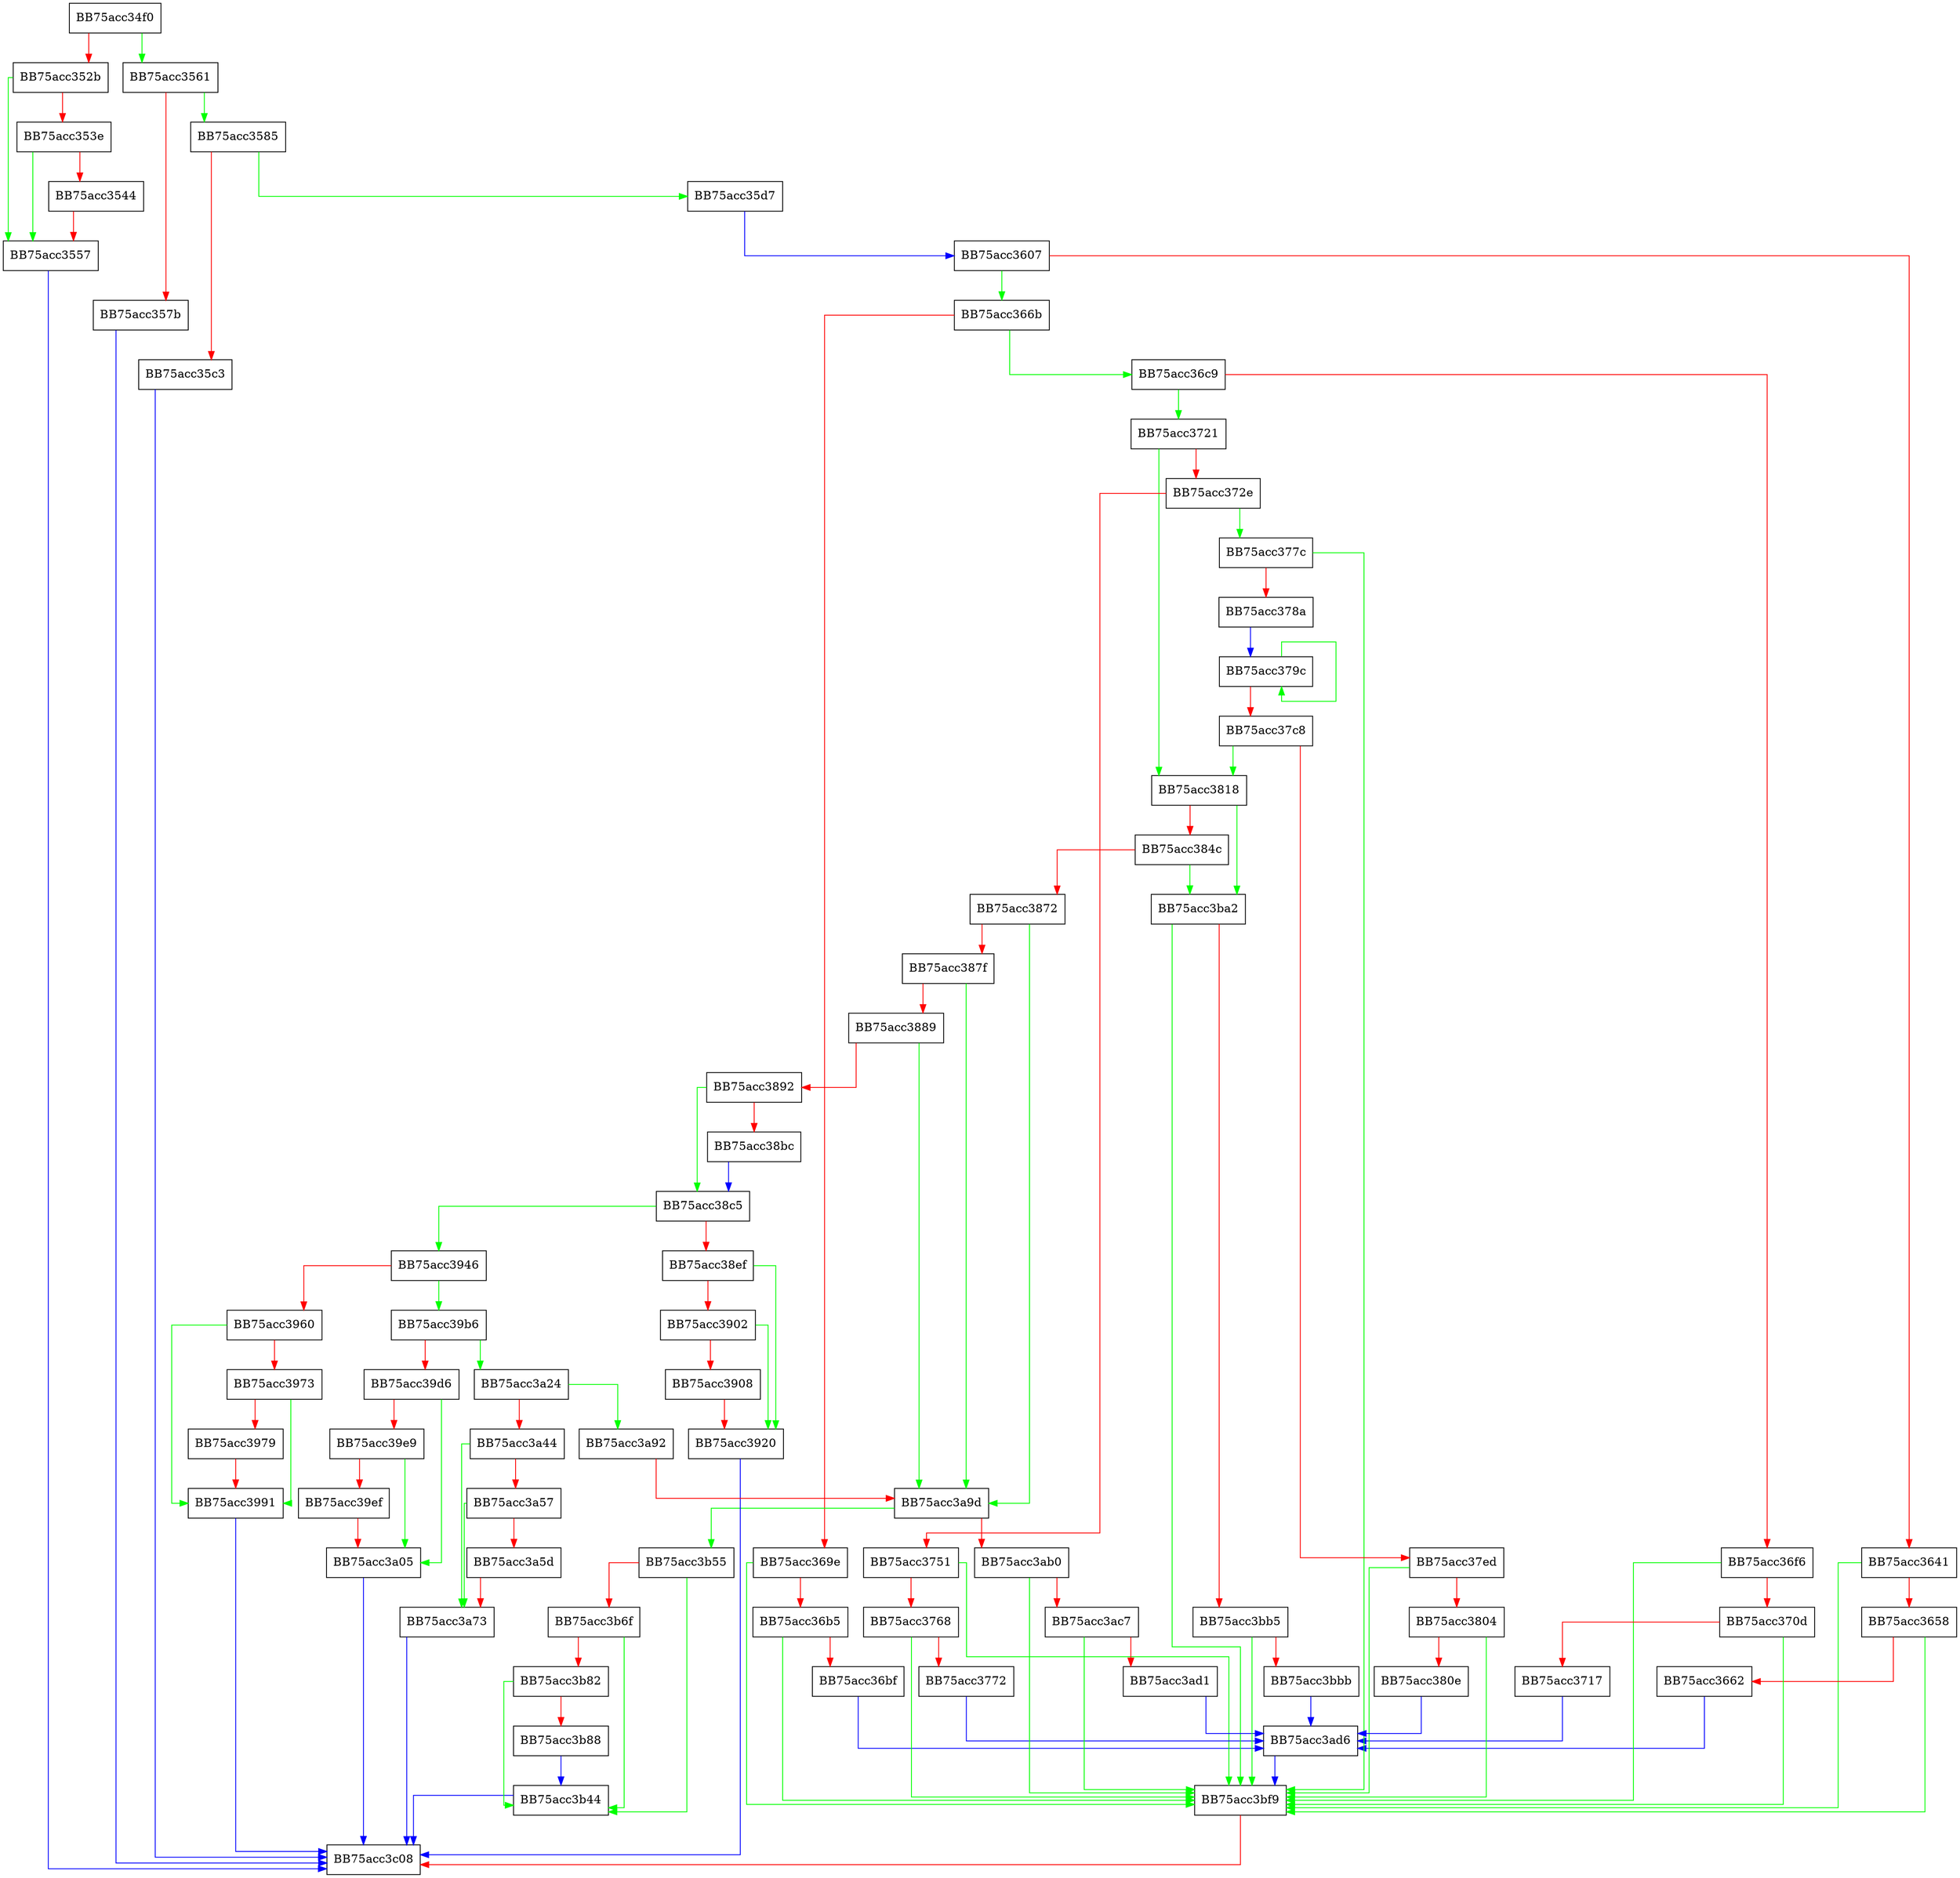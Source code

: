 digraph Spynet {
  node [shape="box"];
  graph [splines=ortho];
  BB75acc34f0 -> BB75acc3561 [color="green"];
  BB75acc34f0 -> BB75acc352b [color="red"];
  BB75acc352b -> BB75acc3557 [color="green"];
  BB75acc352b -> BB75acc353e [color="red"];
  BB75acc353e -> BB75acc3557 [color="green"];
  BB75acc353e -> BB75acc3544 [color="red"];
  BB75acc3544 -> BB75acc3557 [color="red"];
  BB75acc3557 -> BB75acc3c08 [color="blue"];
  BB75acc3561 -> BB75acc3585 [color="green"];
  BB75acc3561 -> BB75acc357b [color="red"];
  BB75acc357b -> BB75acc3c08 [color="blue"];
  BB75acc3585 -> BB75acc35d7 [color="green"];
  BB75acc3585 -> BB75acc35c3 [color="red"];
  BB75acc35c3 -> BB75acc3c08 [color="blue"];
  BB75acc35d7 -> BB75acc3607 [color="blue"];
  BB75acc3607 -> BB75acc366b [color="green"];
  BB75acc3607 -> BB75acc3641 [color="red"];
  BB75acc3641 -> BB75acc3bf9 [color="green"];
  BB75acc3641 -> BB75acc3658 [color="red"];
  BB75acc3658 -> BB75acc3bf9 [color="green"];
  BB75acc3658 -> BB75acc3662 [color="red"];
  BB75acc3662 -> BB75acc3ad6 [color="blue"];
  BB75acc366b -> BB75acc36c9 [color="green"];
  BB75acc366b -> BB75acc369e [color="red"];
  BB75acc369e -> BB75acc3bf9 [color="green"];
  BB75acc369e -> BB75acc36b5 [color="red"];
  BB75acc36b5 -> BB75acc3bf9 [color="green"];
  BB75acc36b5 -> BB75acc36bf [color="red"];
  BB75acc36bf -> BB75acc3ad6 [color="blue"];
  BB75acc36c9 -> BB75acc3721 [color="green"];
  BB75acc36c9 -> BB75acc36f6 [color="red"];
  BB75acc36f6 -> BB75acc3bf9 [color="green"];
  BB75acc36f6 -> BB75acc370d [color="red"];
  BB75acc370d -> BB75acc3bf9 [color="green"];
  BB75acc370d -> BB75acc3717 [color="red"];
  BB75acc3717 -> BB75acc3ad6 [color="blue"];
  BB75acc3721 -> BB75acc3818 [color="green"];
  BB75acc3721 -> BB75acc372e [color="red"];
  BB75acc372e -> BB75acc377c [color="green"];
  BB75acc372e -> BB75acc3751 [color="red"];
  BB75acc3751 -> BB75acc3bf9 [color="green"];
  BB75acc3751 -> BB75acc3768 [color="red"];
  BB75acc3768 -> BB75acc3bf9 [color="green"];
  BB75acc3768 -> BB75acc3772 [color="red"];
  BB75acc3772 -> BB75acc3ad6 [color="blue"];
  BB75acc377c -> BB75acc3bf9 [color="green"];
  BB75acc377c -> BB75acc378a [color="red"];
  BB75acc378a -> BB75acc379c [color="blue"];
  BB75acc379c -> BB75acc379c [color="green"];
  BB75acc379c -> BB75acc37c8 [color="red"];
  BB75acc37c8 -> BB75acc3818 [color="green"];
  BB75acc37c8 -> BB75acc37ed [color="red"];
  BB75acc37ed -> BB75acc3bf9 [color="green"];
  BB75acc37ed -> BB75acc3804 [color="red"];
  BB75acc3804 -> BB75acc3bf9 [color="green"];
  BB75acc3804 -> BB75acc380e [color="red"];
  BB75acc380e -> BB75acc3ad6 [color="blue"];
  BB75acc3818 -> BB75acc3ba2 [color="green"];
  BB75acc3818 -> BB75acc384c [color="red"];
  BB75acc384c -> BB75acc3ba2 [color="green"];
  BB75acc384c -> BB75acc3872 [color="red"];
  BB75acc3872 -> BB75acc3a9d [color="green"];
  BB75acc3872 -> BB75acc387f [color="red"];
  BB75acc387f -> BB75acc3a9d [color="green"];
  BB75acc387f -> BB75acc3889 [color="red"];
  BB75acc3889 -> BB75acc3a9d [color="green"];
  BB75acc3889 -> BB75acc3892 [color="red"];
  BB75acc3892 -> BB75acc38c5 [color="green"];
  BB75acc3892 -> BB75acc38bc [color="red"];
  BB75acc38bc -> BB75acc38c5 [color="blue"];
  BB75acc38c5 -> BB75acc3946 [color="green"];
  BB75acc38c5 -> BB75acc38ef [color="red"];
  BB75acc38ef -> BB75acc3920 [color="green"];
  BB75acc38ef -> BB75acc3902 [color="red"];
  BB75acc3902 -> BB75acc3920 [color="green"];
  BB75acc3902 -> BB75acc3908 [color="red"];
  BB75acc3908 -> BB75acc3920 [color="red"];
  BB75acc3920 -> BB75acc3c08 [color="blue"];
  BB75acc3946 -> BB75acc39b6 [color="green"];
  BB75acc3946 -> BB75acc3960 [color="red"];
  BB75acc3960 -> BB75acc3991 [color="green"];
  BB75acc3960 -> BB75acc3973 [color="red"];
  BB75acc3973 -> BB75acc3991 [color="green"];
  BB75acc3973 -> BB75acc3979 [color="red"];
  BB75acc3979 -> BB75acc3991 [color="red"];
  BB75acc3991 -> BB75acc3c08 [color="blue"];
  BB75acc39b6 -> BB75acc3a24 [color="green"];
  BB75acc39b6 -> BB75acc39d6 [color="red"];
  BB75acc39d6 -> BB75acc3a05 [color="green"];
  BB75acc39d6 -> BB75acc39e9 [color="red"];
  BB75acc39e9 -> BB75acc3a05 [color="green"];
  BB75acc39e9 -> BB75acc39ef [color="red"];
  BB75acc39ef -> BB75acc3a05 [color="red"];
  BB75acc3a05 -> BB75acc3c08 [color="blue"];
  BB75acc3a24 -> BB75acc3a92 [color="green"];
  BB75acc3a24 -> BB75acc3a44 [color="red"];
  BB75acc3a44 -> BB75acc3a73 [color="green"];
  BB75acc3a44 -> BB75acc3a57 [color="red"];
  BB75acc3a57 -> BB75acc3a73 [color="green"];
  BB75acc3a57 -> BB75acc3a5d [color="red"];
  BB75acc3a5d -> BB75acc3a73 [color="red"];
  BB75acc3a73 -> BB75acc3c08 [color="blue"];
  BB75acc3a92 -> BB75acc3a9d [color="red"];
  BB75acc3a9d -> BB75acc3b55 [color="green"];
  BB75acc3a9d -> BB75acc3ab0 [color="red"];
  BB75acc3ab0 -> BB75acc3bf9 [color="green"];
  BB75acc3ab0 -> BB75acc3ac7 [color="red"];
  BB75acc3ac7 -> BB75acc3bf9 [color="green"];
  BB75acc3ac7 -> BB75acc3ad1 [color="red"];
  BB75acc3ad1 -> BB75acc3ad6 [color="blue"];
  BB75acc3ad6 -> BB75acc3bf9 [color="blue"];
  BB75acc3b44 -> BB75acc3c08 [color="blue"];
  BB75acc3b55 -> BB75acc3b44 [color="green"];
  BB75acc3b55 -> BB75acc3b6f [color="red"];
  BB75acc3b6f -> BB75acc3b44 [color="green"];
  BB75acc3b6f -> BB75acc3b82 [color="red"];
  BB75acc3b82 -> BB75acc3b44 [color="green"];
  BB75acc3b82 -> BB75acc3b88 [color="red"];
  BB75acc3b88 -> BB75acc3b44 [color="blue"];
  BB75acc3ba2 -> BB75acc3bf9 [color="green"];
  BB75acc3ba2 -> BB75acc3bb5 [color="red"];
  BB75acc3bb5 -> BB75acc3bf9 [color="green"];
  BB75acc3bb5 -> BB75acc3bbb [color="red"];
  BB75acc3bbb -> BB75acc3ad6 [color="blue"];
  BB75acc3bf9 -> BB75acc3c08 [color="red"];
}